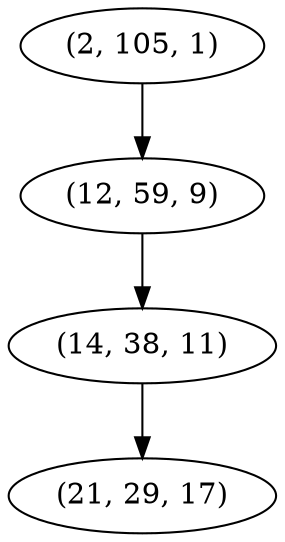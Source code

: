 digraph tree {
    "(2, 105, 1)";
    "(12, 59, 9)";
    "(14, 38, 11)";
    "(21, 29, 17)";
    "(2, 105, 1)" -> "(12, 59, 9)";
    "(12, 59, 9)" -> "(14, 38, 11)";
    "(14, 38, 11)" -> "(21, 29, 17)";
}
